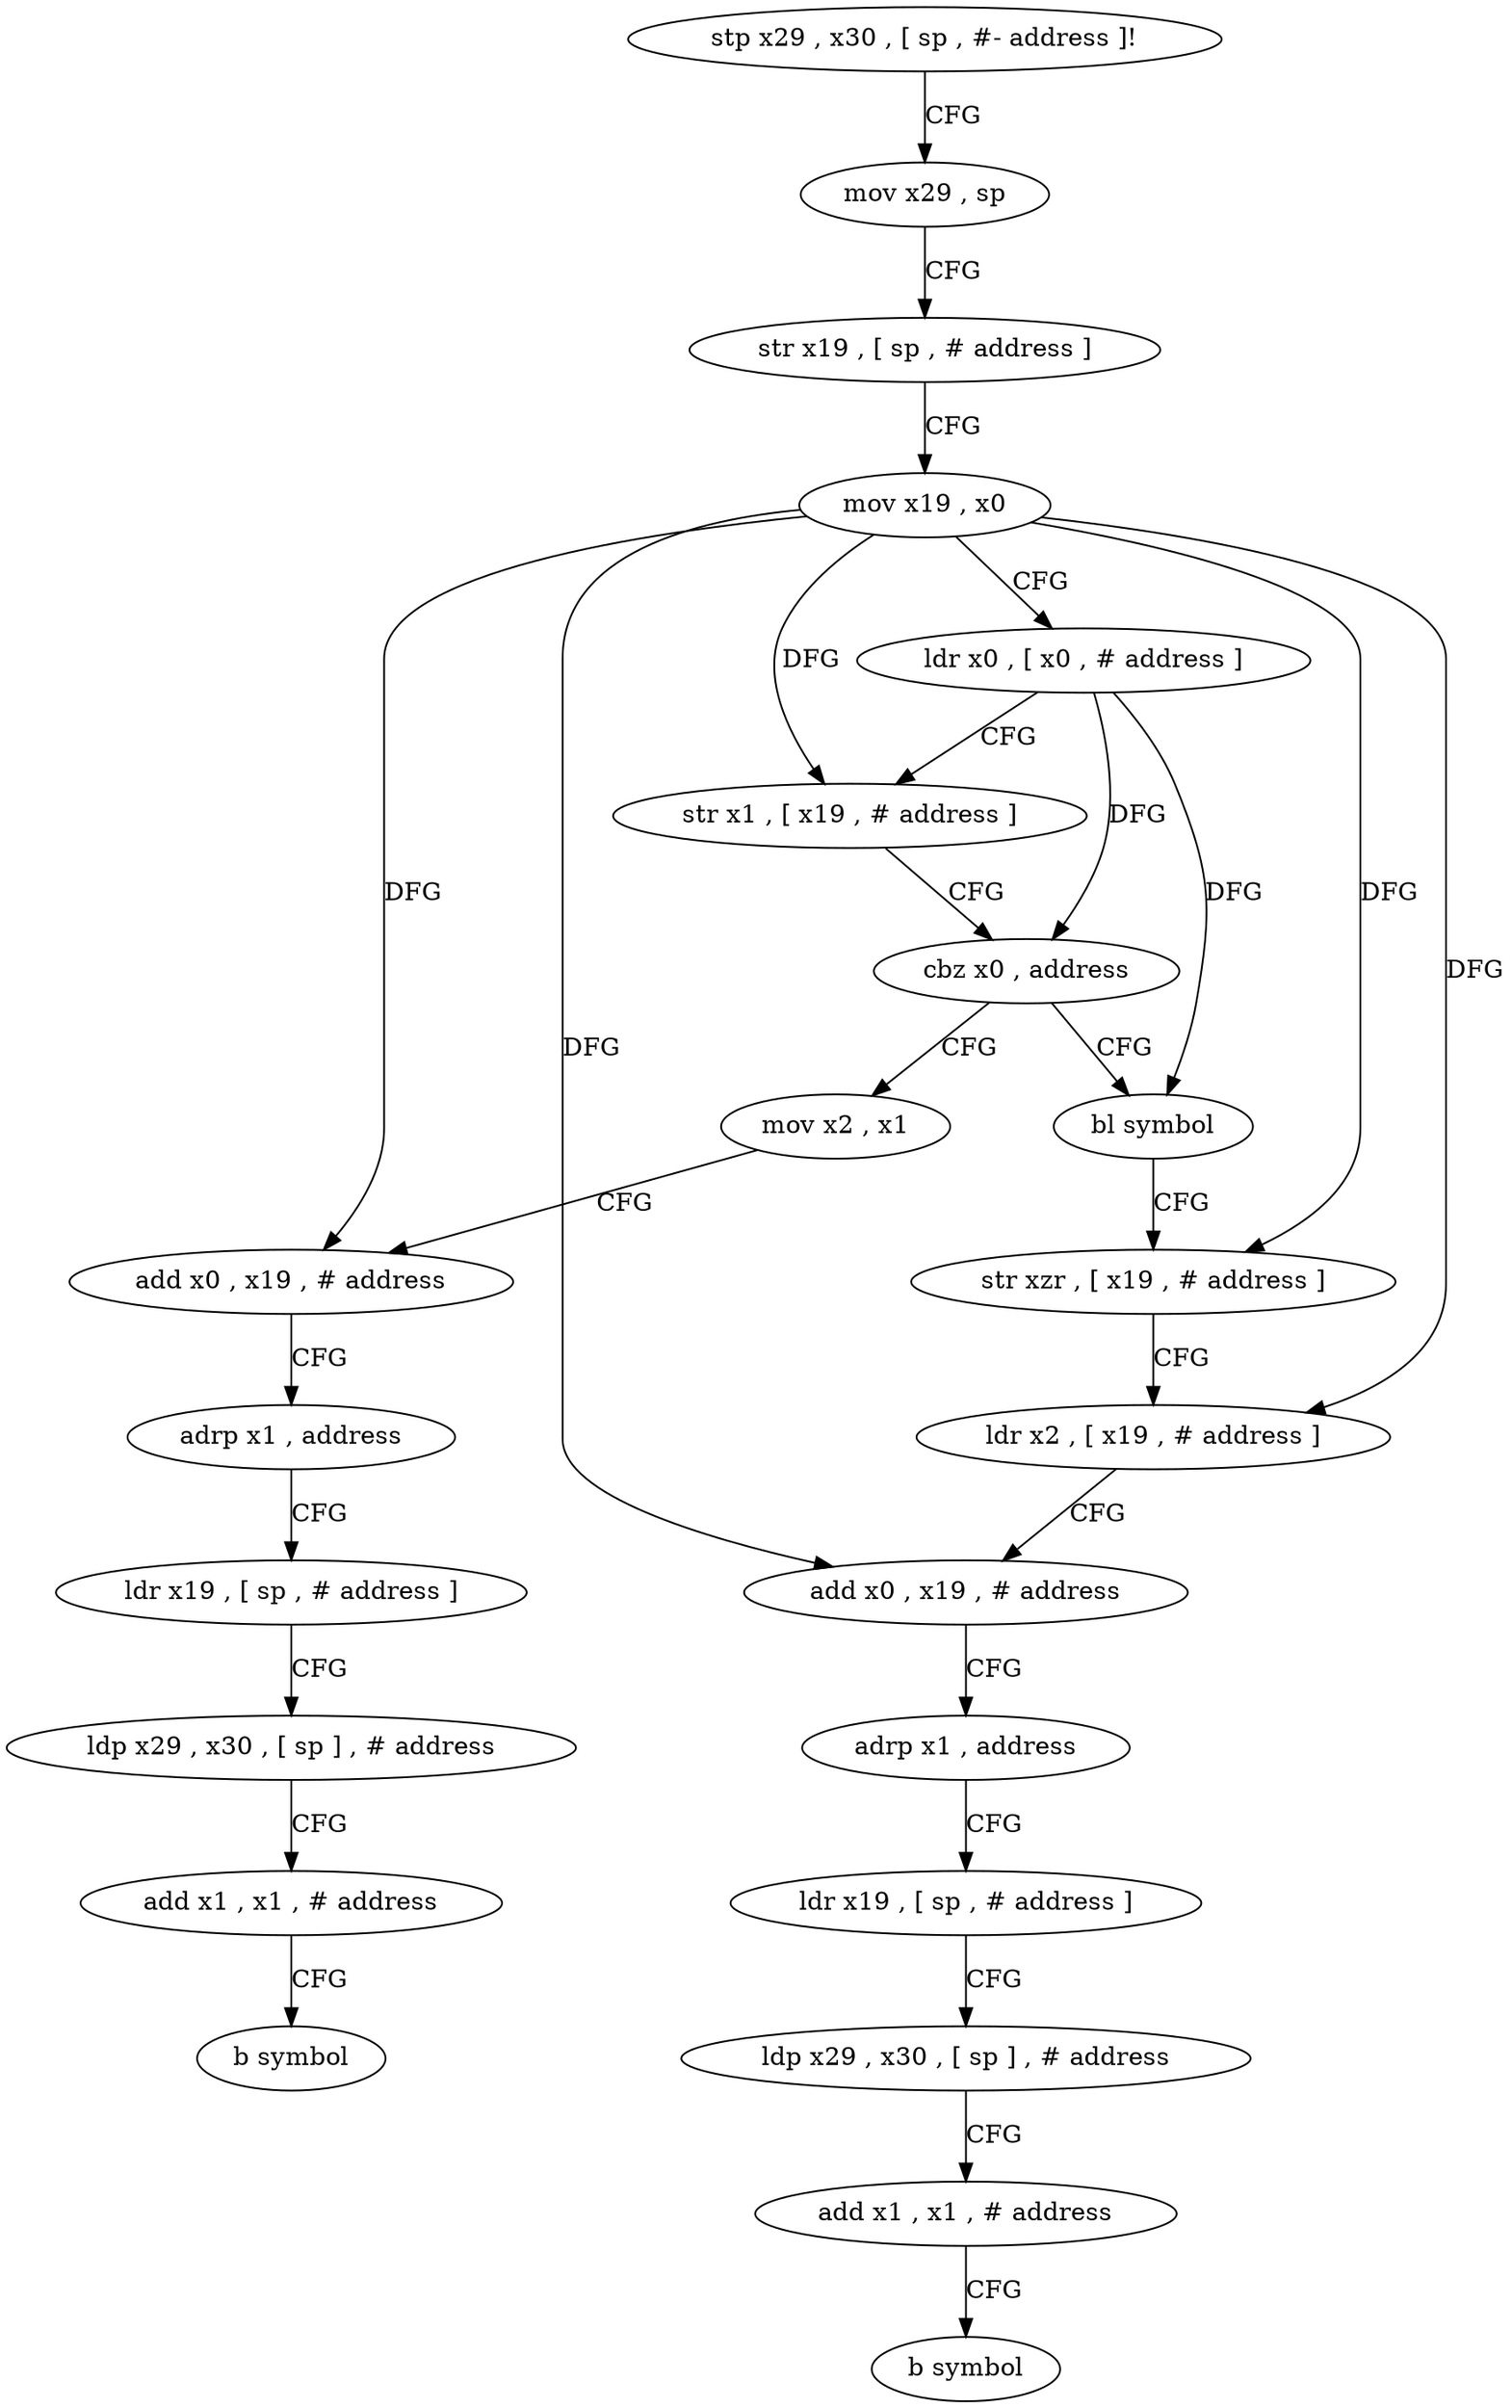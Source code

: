 digraph "func" {
"87264" [label = "stp x29 , x30 , [ sp , #- address ]!" ]
"87268" [label = "mov x29 , sp" ]
"87272" [label = "str x19 , [ sp , # address ]" ]
"87276" [label = "mov x19 , x0" ]
"87280" [label = "ldr x0 , [ x0 , # address ]" ]
"87284" [label = "str x1 , [ x19 , # address ]" ]
"87288" [label = "cbz x0 , address" ]
"87328" [label = "mov x2 , x1" ]
"87292" [label = "bl symbol" ]
"87332" [label = "add x0 , x19 , # address" ]
"87336" [label = "adrp x1 , address" ]
"87340" [label = "ldr x19 , [ sp , # address ]" ]
"87344" [label = "ldp x29 , x30 , [ sp ] , # address" ]
"87348" [label = "add x1 , x1 , # address" ]
"87352" [label = "b symbol" ]
"87296" [label = "str xzr , [ x19 , # address ]" ]
"87300" [label = "ldr x2 , [ x19 , # address ]" ]
"87304" [label = "add x0 , x19 , # address" ]
"87308" [label = "adrp x1 , address" ]
"87312" [label = "ldr x19 , [ sp , # address ]" ]
"87316" [label = "ldp x29 , x30 , [ sp ] , # address" ]
"87320" [label = "add x1 , x1 , # address" ]
"87324" [label = "b symbol" ]
"87264" -> "87268" [ label = "CFG" ]
"87268" -> "87272" [ label = "CFG" ]
"87272" -> "87276" [ label = "CFG" ]
"87276" -> "87280" [ label = "CFG" ]
"87276" -> "87284" [ label = "DFG" ]
"87276" -> "87332" [ label = "DFG" ]
"87276" -> "87296" [ label = "DFG" ]
"87276" -> "87300" [ label = "DFG" ]
"87276" -> "87304" [ label = "DFG" ]
"87280" -> "87284" [ label = "CFG" ]
"87280" -> "87288" [ label = "DFG" ]
"87280" -> "87292" [ label = "DFG" ]
"87284" -> "87288" [ label = "CFG" ]
"87288" -> "87328" [ label = "CFG" ]
"87288" -> "87292" [ label = "CFG" ]
"87328" -> "87332" [ label = "CFG" ]
"87292" -> "87296" [ label = "CFG" ]
"87332" -> "87336" [ label = "CFG" ]
"87336" -> "87340" [ label = "CFG" ]
"87340" -> "87344" [ label = "CFG" ]
"87344" -> "87348" [ label = "CFG" ]
"87348" -> "87352" [ label = "CFG" ]
"87296" -> "87300" [ label = "CFG" ]
"87300" -> "87304" [ label = "CFG" ]
"87304" -> "87308" [ label = "CFG" ]
"87308" -> "87312" [ label = "CFG" ]
"87312" -> "87316" [ label = "CFG" ]
"87316" -> "87320" [ label = "CFG" ]
"87320" -> "87324" [ label = "CFG" ]
}
